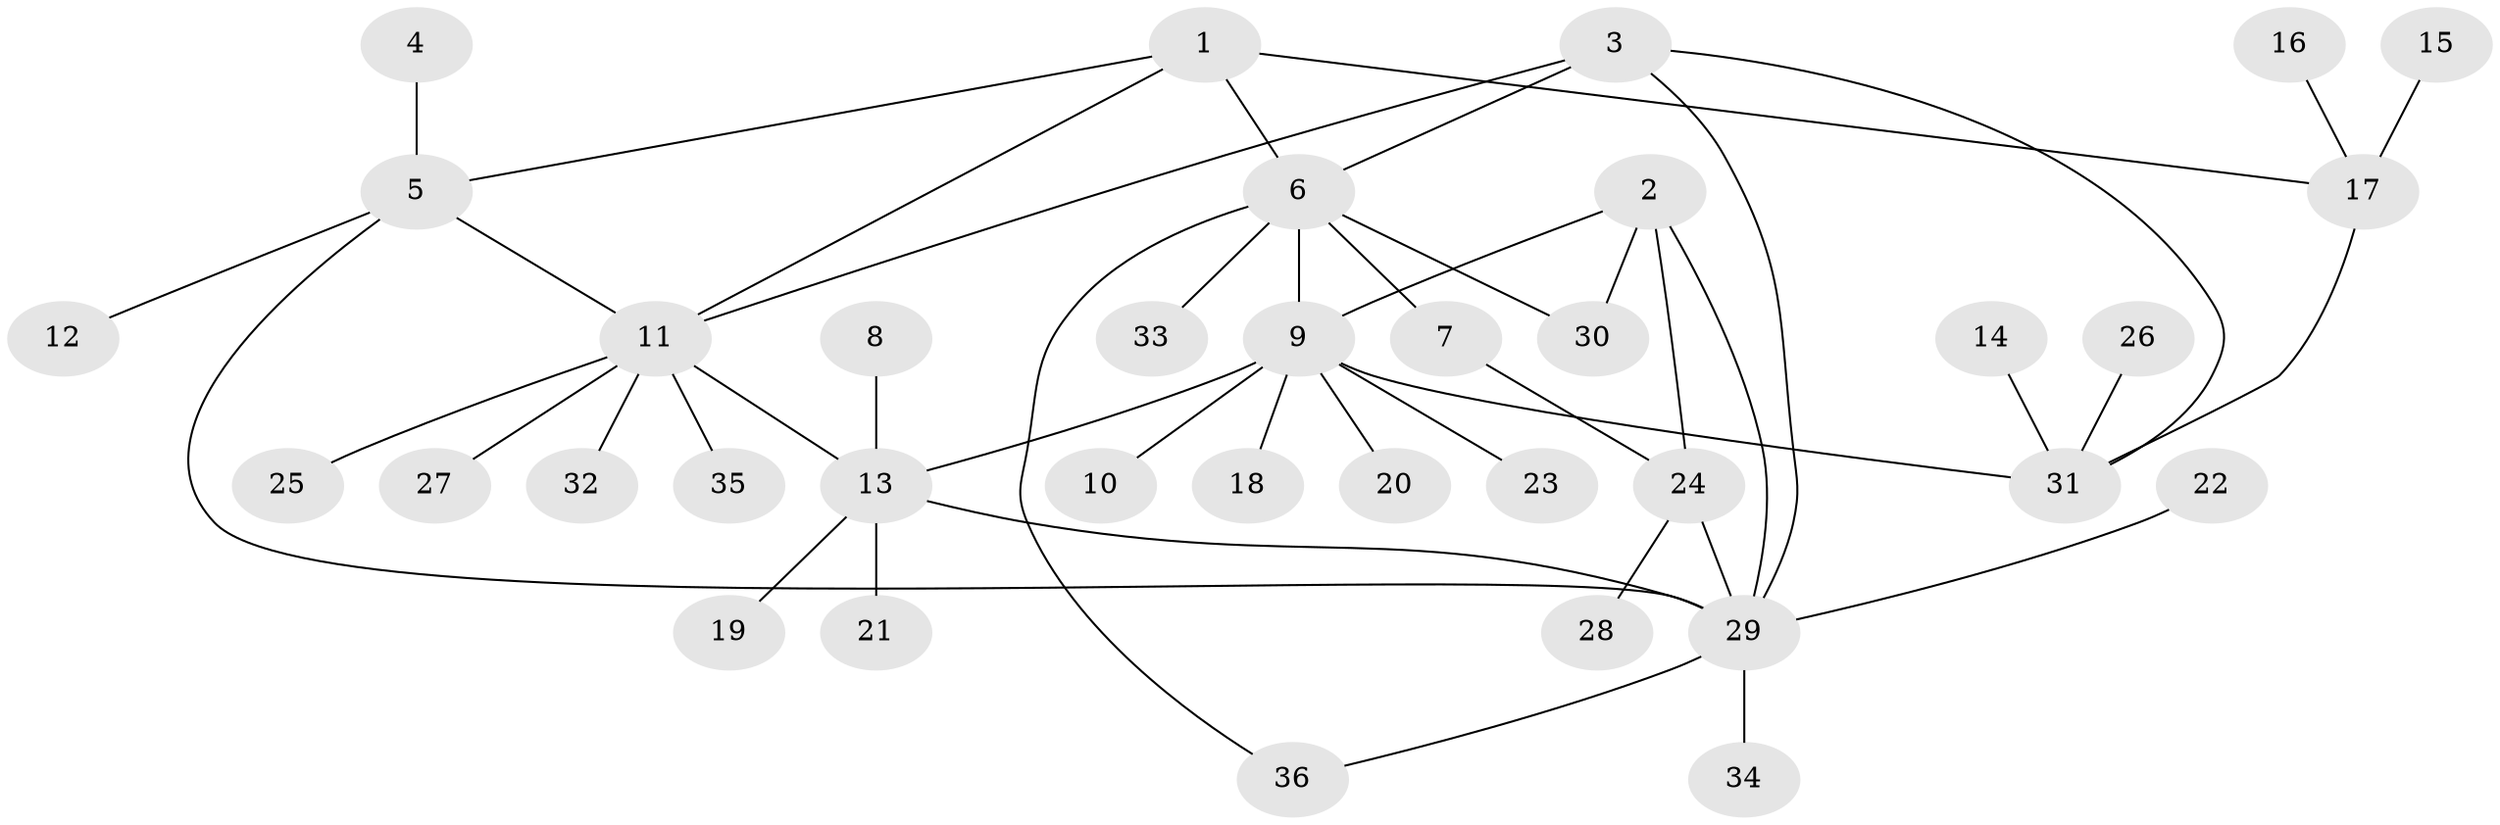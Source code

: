 // original degree distribution, {8: 0.0196078431372549, 4: 0.0784313725490196, 9: 0.058823529411764705, 6: 0.058823529411764705, 1: 0.5490196078431373, 2: 0.21568627450980393, 5: 0.0196078431372549}
// Generated by graph-tools (version 1.1) at 2025/37/03/04/25 23:37:34]
// undirected, 36 vertices, 47 edges
graph export_dot {
  node [color=gray90,style=filled];
  1;
  2;
  3;
  4;
  5;
  6;
  7;
  8;
  9;
  10;
  11;
  12;
  13;
  14;
  15;
  16;
  17;
  18;
  19;
  20;
  21;
  22;
  23;
  24;
  25;
  26;
  27;
  28;
  29;
  30;
  31;
  32;
  33;
  34;
  35;
  36;
  1 -- 5 [weight=1.0];
  1 -- 6 [weight=1.0];
  1 -- 11 [weight=1.0];
  1 -- 17 [weight=1.0];
  2 -- 9 [weight=1.0];
  2 -- 24 [weight=1.0];
  2 -- 29 [weight=1.0];
  2 -- 30 [weight=1.0];
  3 -- 6 [weight=1.0];
  3 -- 11 [weight=1.0];
  3 -- 29 [weight=1.0];
  3 -- 31 [weight=1.0];
  4 -- 5 [weight=1.0];
  5 -- 11 [weight=1.0];
  5 -- 12 [weight=1.0];
  5 -- 29 [weight=1.0];
  6 -- 7 [weight=1.0];
  6 -- 9 [weight=1.0];
  6 -- 30 [weight=1.0];
  6 -- 33 [weight=1.0];
  6 -- 36 [weight=1.0];
  7 -- 24 [weight=1.0];
  8 -- 13 [weight=1.0];
  9 -- 10 [weight=1.0];
  9 -- 13 [weight=1.0];
  9 -- 18 [weight=1.0];
  9 -- 20 [weight=1.0];
  9 -- 23 [weight=1.0];
  9 -- 31 [weight=1.0];
  11 -- 13 [weight=1.0];
  11 -- 25 [weight=1.0];
  11 -- 27 [weight=1.0];
  11 -- 32 [weight=1.0];
  11 -- 35 [weight=1.0];
  13 -- 19 [weight=1.0];
  13 -- 21 [weight=1.0];
  13 -- 29 [weight=1.0];
  14 -- 31 [weight=1.0];
  15 -- 17 [weight=1.0];
  16 -- 17 [weight=1.0];
  17 -- 31 [weight=1.0];
  22 -- 29 [weight=1.0];
  24 -- 28 [weight=1.0];
  24 -- 29 [weight=1.0];
  26 -- 31 [weight=1.0];
  29 -- 34 [weight=1.0];
  29 -- 36 [weight=1.0];
}
